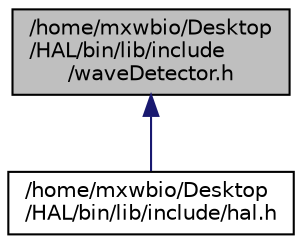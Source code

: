 digraph "/home/mxwbio/Desktop/HAL/bin/lib/include/waveDetector.h"
{
 // LATEX_PDF_SIZE
  edge [fontname="Helvetica",fontsize="10",labelfontname="Helvetica",labelfontsize="10"];
  node [fontname="Helvetica",fontsize="10",shape=record];
  Node1 [label="/home/mxwbio/Desktop\l/HAL/bin/lib/include\l/waveDetector.h",height=0.2,width=0.4,color="black", fillcolor="grey75", style="filled", fontcolor="black",tooltip="Header file for the WaveDetector Class."];
  Node1 -> Node2 [dir="back",color="midnightblue",fontsize="10",style="solid"];
  Node2 [label="/home/mxwbio/Desktop\l/HAL/bin/lib/include/hal.h",height=0.2,width=0.4,color="black", fillcolor="white", style="filled",URL="$hal_8h.html",tooltip="Includes the entire HAL C++ library."];
}
